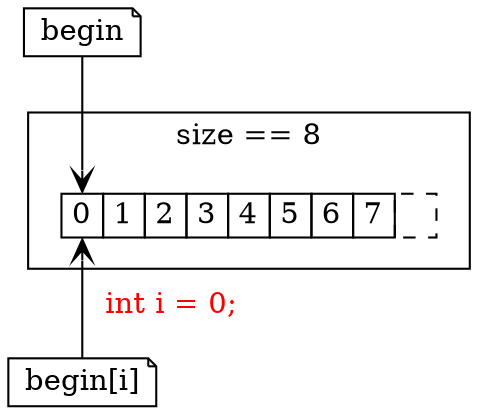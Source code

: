 digraph {
  node [shape = none;];
  edge [arrowhead = vee;];
  splines = line;
  
  subgraph cluster {
    label = "size == 8";
    array [label = <
      <TABLE BORDER = "0" CELLBORDER = "1" CELLSPACING = "0">
      <TR>
      <TD WIDTH = "20" HEIGHT = "20" PORT = "a0">0</TD>
      <TD WIDTH = "20" HEIGHT = "20" PORT = "a1">1</TD>
      <TD WIDTH = "20" HEIGHT = "20" PORT = "a2">2</TD>
      <TD WIDTH = "20" HEIGHT = "20" PORT = "a3">3</TD>
      <TD WIDTH = "20" HEIGHT = "20" PORT = "a4">4</TD>
      <TD WIDTH = "20" HEIGHT = "20" PORT = "a5">5</TD>
      <TD WIDTH = "20" HEIGHT = "20" PORT = "a6">6</TD>
      <TD WIDTH = "20" HEIGHT = "20" PORT = "a7">7</TD>
      <TD WIDTH = "20" HEIGHT = "20" PORT = "a8" STYLE = "DASHED"></TD>
      </TR>
      </TABLE>>;];
  }
  
  subgraph {
    node [shape = note; width = 0; height = 0;];
    begin;
  }
  
  subgraph {
    node [shape = note; width = 0; height = 0;];
    i [label = "begin[i]";];
  }
  
  begin -> array:a0;
  
  i -> array:a0 [constraint = false; fontcolor = red; label = "int i = 0;";];
  array:a0 -> i [style = invis;];
}